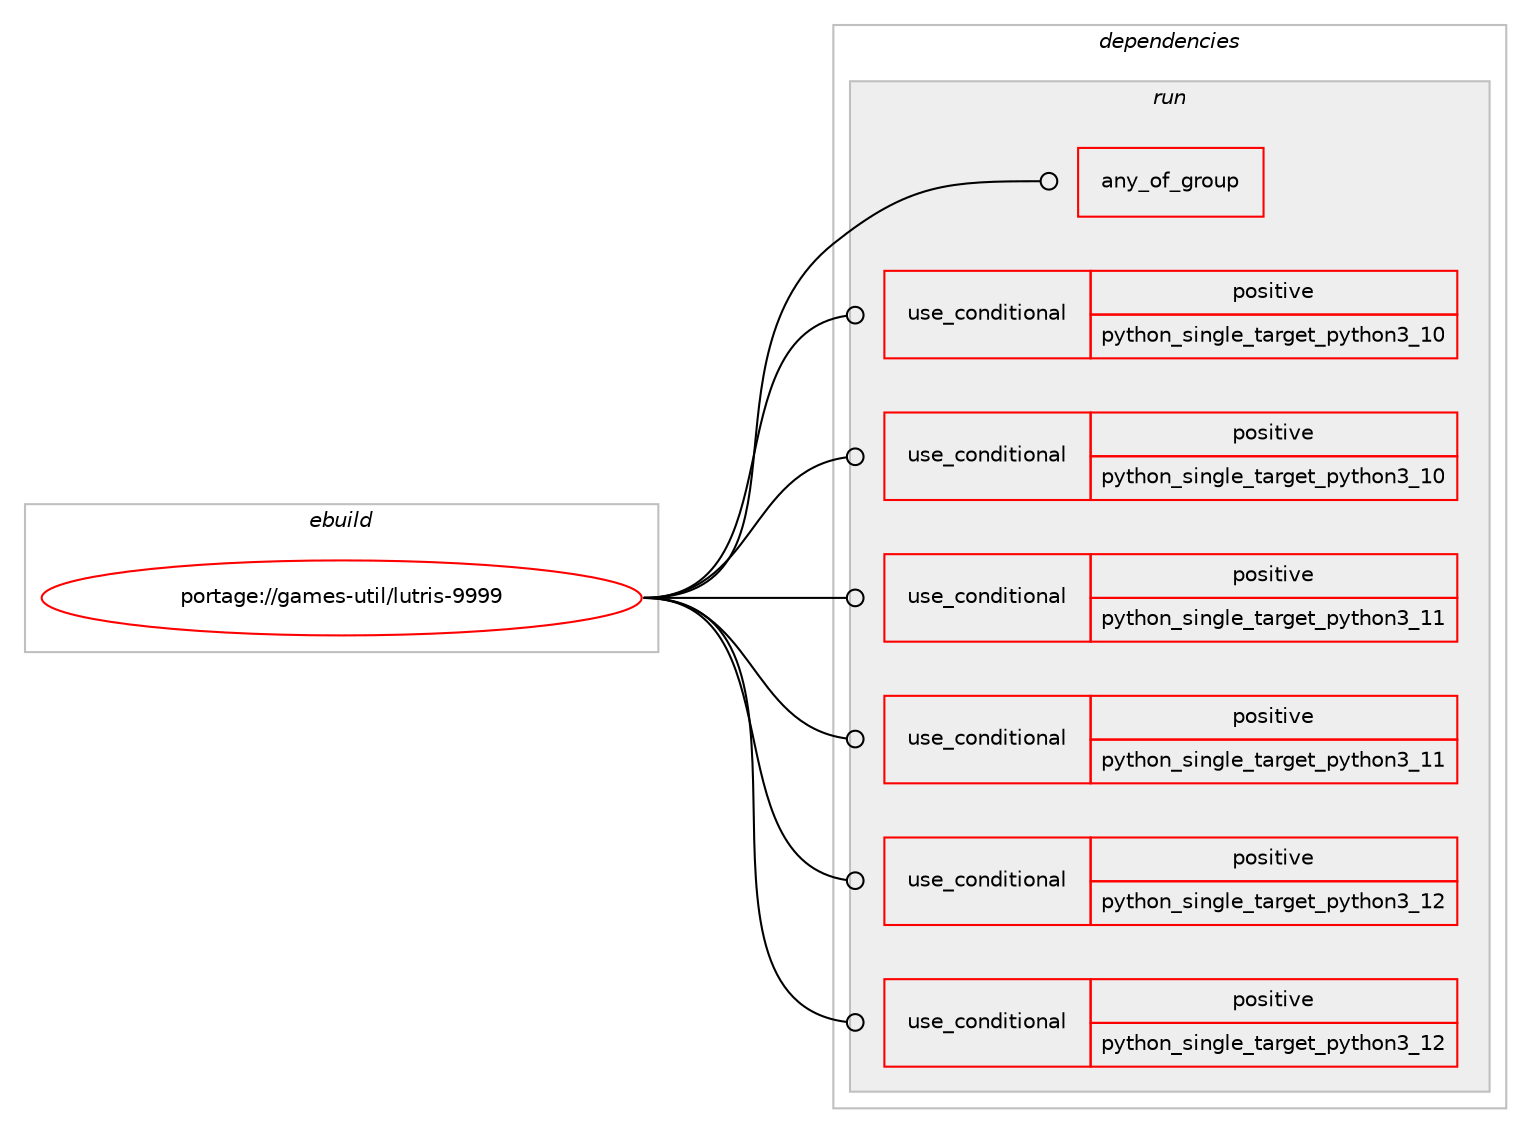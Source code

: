 digraph prolog {

# *************
# Graph options
# *************

newrank=true;
concentrate=true;
compound=true;
graph [rankdir=LR,fontname=Helvetica,fontsize=10,ranksep=1.5];#, ranksep=2.5, nodesep=0.2];
edge  [arrowhead=vee];
node  [fontname=Helvetica,fontsize=10];

# **********
# The ebuild
# **********

subgraph cluster_leftcol {
color=gray;
rank=same;
label=<<i>ebuild</i>>;
id [label="portage://games-util/lutris-9999", color=red, width=4, href="../games-util/lutris-9999.svg"];
}

# ****************
# The dependencies
# ****************

subgraph cluster_midcol {
color=gray;
label=<<i>dependencies</i>>;
subgraph cluster_compile {
fillcolor="#eeeeee";
style=filled;
label=<<i>compile</i>>;
}
subgraph cluster_compileandrun {
fillcolor="#eeeeee";
style=filled;
label=<<i>compile and run</i>>;
}
subgraph cluster_run {
fillcolor="#eeeeee";
style=filled;
label=<<i>run</i>>;
subgraph any1359 {
dependency117196 [label=<<TABLE BORDER="0" CELLBORDER="1" CELLSPACING="0" CELLPADDING="4"><TR><TD CELLPADDING="10">any_of_group</TD></TR></TABLE>>, shape=none, color=red];# *** BEGIN UNKNOWN DEPENDENCY TYPE (TODO) ***
# dependency117196 -> package_dependency(portage://games-util/lutris-9999,run,no,net-libs,webkit-gtk,none,[,,],[slot(4)],[use(enable(introspection),none)])
# *** END UNKNOWN DEPENDENCY TYPE (TODO) ***

# *** BEGIN UNKNOWN DEPENDENCY TYPE (TODO) ***
# dependency117196 -> package_dependency(portage://games-util/lutris-9999,run,no,net-libs,webkit-gtk,none,[,,],[slot(4.1)],[use(enable(introspection),none)])
# *** END UNKNOWN DEPENDENCY TYPE (TODO) ***

}
id:e -> dependency117196:w [weight=20,style="solid",arrowhead="odot"];
subgraph cond63555 {
dependency117197 [label=<<TABLE BORDER="0" CELLBORDER="1" CELLSPACING="0" CELLPADDING="4"><TR><TD ROWSPAN="3" CELLPADDING="10">use_conditional</TD></TR><TR><TD>positive</TD></TR><TR><TD>python_single_target_python3_10</TD></TR></TABLE>>, shape=none, color=red];
# *** BEGIN UNKNOWN DEPENDENCY TYPE (TODO) ***
# dependency117197 -> package_dependency(portage://games-util/lutris-9999,run,no,dev-lang,python,none,[,,],[slot(3.10)],[use(enable(sqlite),none),use(enable(threads),positive)])
# *** END UNKNOWN DEPENDENCY TYPE (TODO) ***

}
id:e -> dependency117197:w [weight=20,style="solid",arrowhead="odot"];
subgraph cond63556 {
dependency117198 [label=<<TABLE BORDER="0" CELLBORDER="1" CELLSPACING="0" CELLPADDING="4"><TR><TD ROWSPAN="3" CELLPADDING="10">use_conditional</TD></TR><TR><TD>positive</TD></TR><TR><TD>python_single_target_python3_10</TD></TR></TABLE>>, shape=none, color=red];
# *** BEGIN UNKNOWN DEPENDENCY TYPE (TODO) ***
# dependency117198 -> package_dependency(portage://games-util/lutris-9999,run,no,dev-python,certifi,none,[,,],[],[use(enable(python_targets_python3_10),negative)])
# *** END UNKNOWN DEPENDENCY TYPE (TODO) ***

# *** BEGIN UNKNOWN DEPENDENCY TYPE (TODO) ***
# dependency117198 -> package_dependency(portage://games-util/lutris-9999,run,no,dev-python,dbus-python,none,[,,],[],[use(enable(python_targets_python3_10),negative)])
# *** END UNKNOWN DEPENDENCY TYPE (TODO) ***

# *** BEGIN UNKNOWN DEPENDENCY TYPE (TODO) ***
# dependency117198 -> package_dependency(portage://games-util/lutris-9999,run,no,dev-python,distro,none,[,,],[],[use(enable(python_targets_python3_10),negative)])
# *** END UNKNOWN DEPENDENCY TYPE (TODO) ***

# *** BEGIN UNKNOWN DEPENDENCY TYPE (TODO) ***
# dependency117198 -> package_dependency(portage://games-util/lutris-9999,run,no,dev-python,evdev,none,[,,],[],[use(enable(python_targets_python3_10),negative)])
# *** END UNKNOWN DEPENDENCY TYPE (TODO) ***

# *** BEGIN UNKNOWN DEPENDENCY TYPE (TODO) ***
# dependency117198 -> package_dependency(portage://games-util/lutris-9999,run,no,dev-python,lxml,none,[,,],[],[use(enable(python_targets_python3_10),negative)])
# *** END UNKNOWN DEPENDENCY TYPE (TODO) ***

# *** BEGIN UNKNOWN DEPENDENCY TYPE (TODO) ***
# dependency117198 -> package_dependency(portage://games-util/lutris-9999,run,no,dev-python,pillow,none,[,,],[],[use(enable(python_targets_python3_10),negative)])
# *** END UNKNOWN DEPENDENCY TYPE (TODO) ***

# *** BEGIN UNKNOWN DEPENDENCY TYPE (TODO) ***
# dependency117198 -> package_dependency(portage://games-util/lutris-9999,run,no,dev-python,pygobject,none,[,,],[slot(3)],[use(enable(cairo),none),use(enable(python_targets_python3_10),negative)])
# *** END UNKNOWN DEPENDENCY TYPE (TODO) ***

# *** BEGIN UNKNOWN DEPENDENCY TYPE (TODO) ***
# dependency117198 -> package_dependency(portage://games-util/lutris-9999,run,no,dev-python,pypresence,none,[,,],[],[use(enable(python_targets_python3_10),negative)])
# *** END UNKNOWN DEPENDENCY TYPE (TODO) ***

# *** BEGIN UNKNOWN DEPENDENCY TYPE (TODO) ***
# dependency117198 -> package_dependency(portage://games-util/lutris-9999,run,no,dev-python,pyyaml,none,[,,],[],[use(enable(python_targets_python3_10),negative)])
# *** END UNKNOWN DEPENDENCY TYPE (TODO) ***

# *** BEGIN UNKNOWN DEPENDENCY TYPE (TODO) ***
# dependency117198 -> package_dependency(portage://games-util/lutris-9999,run,no,dev-python,requests,none,[,,],[],[use(enable(python_targets_python3_10),negative)])
# *** END UNKNOWN DEPENDENCY TYPE (TODO) ***

# *** BEGIN UNKNOWN DEPENDENCY TYPE (TODO) ***
# dependency117198 -> package_dependency(portage://games-util/lutris-9999,run,no,dev-python,protobuf-python,none,[,,],[],[use(enable(python_targets_python3_10),negative)])
# *** END UNKNOWN DEPENDENCY TYPE (TODO) ***

# *** BEGIN UNKNOWN DEPENDENCY TYPE (TODO) ***
# dependency117198 -> package_dependency(portage://games-util/lutris-9999,run,no,dev-python,moddb,none,[,,],[],[use(enable(python_targets_python3_10),negative)])
# *** END UNKNOWN DEPENDENCY TYPE (TODO) ***

}
id:e -> dependency117198:w [weight=20,style="solid",arrowhead="odot"];
subgraph cond63557 {
dependency117199 [label=<<TABLE BORDER="0" CELLBORDER="1" CELLSPACING="0" CELLPADDING="4"><TR><TD ROWSPAN="3" CELLPADDING="10">use_conditional</TD></TR><TR><TD>positive</TD></TR><TR><TD>python_single_target_python3_11</TD></TR></TABLE>>, shape=none, color=red];
# *** BEGIN UNKNOWN DEPENDENCY TYPE (TODO) ***
# dependency117199 -> package_dependency(portage://games-util/lutris-9999,run,no,dev-lang,python,none,[,,],[slot(3.11)],[use(enable(sqlite),none),use(enable(threads),positive)])
# *** END UNKNOWN DEPENDENCY TYPE (TODO) ***

}
id:e -> dependency117199:w [weight=20,style="solid",arrowhead="odot"];
subgraph cond63558 {
dependency117200 [label=<<TABLE BORDER="0" CELLBORDER="1" CELLSPACING="0" CELLPADDING="4"><TR><TD ROWSPAN="3" CELLPADDING="10">use_conditional</TD></TR><TR><TD>positive</TD></TR><TR><TD>python_single_target_python3_11</TD></TR></TABLE>>, shape=none, color=red];
# *** BEGIN UNKNOWN DEPENDENCY TYPE (TODO) ***
# dependency117200 -> package_dependency(portage://games-util/lutris-9999,run,no,dev-python,certifi,none,[,,],[],[use(enable(python_targets_python3_11),negative)])
# *** END UNKNOWN DEPENDENCY TYPE (TODO) ***

# *** BEGIN UNKNOWN DEPENDENCY TYPE (TODO) ***
# dependency117200 -> package_dependency(portage://games-util/lutris-9999,run,no,dev-python,dbus-python,none,[,,],[],[use(enable(python_targets_python3_11),negative)])
# *** END UNKNOWN DEPENDENCY TYPE (TODO) ***

# *** BEGIN UNKNOWN DEPENDENCY TYPE (TODO) ***
# dependency117200 -> package_dependency(portage://games-util/lutris-9999,run,no,dev-python,distro,none,[,,],[],[use(enable(python_targets_python3_11),negative)])
# *** END UNKNOWN DEPENDENCY TYPE (TODO) ***

# *** BEGIN UNKNOWN DEPENDENCY TYPE (TODO) ***
# dependency117200 -> package_dependency(portage://games-util/lutris-9999,run,no,dev-python,evdev,none,[,,],[],[use(enable(python_targets_python3_11),negative)])
# *** END UNKNOWN DEPENDENCY TYPE (TODO) ***

# *** BEGIN UNKNOWN DEPENDENCY TYPE (TODO) ***
# dependency117200 -> package_dependency(portage://games-util/lutris-9999,run,no,dev-python,lxml,none,[,,],[],[use(enable(python_targets_python3_11),negative)])
# *** END UNKNOWN DEPENDENCY TYPE (TODO) ***

# *** BEGIN UNKNOWN DEPENDENCY TYPE (TODO) ***
# dependency117200 -> package_dependency(portage://games-util/lutris-9999,run,no,dev-python,pillow,none,[,,],[],[use(enable(python_targets_python3_11),negative)])
# *** END UNKNOWN DEPENDENCY TYPE (TODO) ***

# *** BEGIN UNKNOWN DEPENDENCY TYPE (TODO) ***
# dependency117200 -> package_dependency(portage://games-util/lutris-9999,run,no,dev-python,pygobject,none,[,,],[slot(3)],[use(enable(cairo),none),use(enable(python_targets_python3_11),negative)])
# *** END UNKNOWN DEPENDENCY TYPE (TODO) ***

# *** BEGIN UNKNOWN DEPENDENCY TYPE (TODO) ***
# dependency117200 -> package_dependency(portage://games-util/lutris-9999,run,no,dev-python,pypresence,none,[,,],[],[use(enable(python_targets_python3_11),negative)])
# *** END UNKNOWN DEPENDENCY TYPE (TODO) ***

# *** BEGIN UNKNOWN DEPENDENCY TYPE (TODO) ***
# dependency117200 -> package_dependency(portage://games-util/lutris-9999,run,no,dev-python,pyyaml,none,[,,],[],[use(enable(python_targets_python3_11),negative)])
# *** END UNKNOWN DEPENDENCY TYPE (TODO) ***

# *** BEGIN UNKNOWN DEPENDENCY TYPE (TODO) ***
# dependency117200 -> package_dependency(portage://games-util/lutris-9999,run,no,dev-python,requests,none,[,,],[],[use(enable(python_targets_python3_11),negative)])
# *** END UNKNOWN DEPENDENCY TYPE (TODO) ***

# *** BEGIN UNKNOWN DEPENDENCY TYPE (TODO) ***
# dependency117200 -> package_dependency(portage://games-util/lutris-9999,run,no,dev-python,protobuf-python,none,[,,],[],[use(enable(python_targets_python3_11),negative)])
# *** END UNKNOWN DEPENDENCY TYPE (TODO) ***

# *** BEGIN UNKNOWN DEPENDENCY TYPE (TODO) ***
# dependency117200 -> package_dependency(portage://games-util/lutris-9999,run,no,dev-python,moddb,none,[,,],[],[use(enable(python_targets_python3_11),negative)])
# *** END UNKNOWN DEPENDENCY TYPE (TODO) ***

}
id:e -> dependency117200:w [weight=20,style="solid",arrowhead="odot"];
subgraph cond63559 {
dependency117201 [label=<<TABLE BORDER="0" CELLBORDER="1" CELLSPACING="0" CELLPADDING="4"><TR><TD ROWSPAN="3" CELLPADDING="10">use_conditional</TD></TR><TR><TD>positive</TD></TR><TR><TD>python_single_target_python3_12</TD></TR></TABLE>>, shape=none, color=red];
# *** BEGIN UNKNOWN DEPENDENCY TYPE (TODO) ***
# dependency117201 -> package_dependency(portage://games-util/lutris-9999,run,no,dev-lang,python,none,[,,],[slot(3.12)],[use(enable(sqlite),none),use(enable(threads),positive)])
# *** END UNKNOWN DEPENDENCY TYPE (TODO) ***

}
id:e -> dependency117201:w [weight=20,style="solid",arrowhead="odot"];
subgraph cond63560 {
dependency117202 [label=<<TABLE BORDER="0" CELLBORDER="1" CELLSPACING="0" CELLPADDING="4"><TR><TD ROWSPAN="3" CELLPADDING="10">use_conditional</TD></TR><TR><TD>positive</TD></TR><TR><TD>python_single_target_python3_12</TD></TR></TABLE>>, shape=none, color=red];
# *** BEGIN UNKNOWN DEPENDENCY TYPE (TODO) ***
# dependency117202 -> package_dependency(portage://games-util/lutris-9999,run,no,dev-python,certifi,none,[,,],[],[use(enable(python_targets_python3_12),negative)])
# *** END UNKNOWN DEPENDENCY TYPE (TODO) ***

# *** BEGIN UNKNOWN DEPENDENCY TYPE (TODO) ***
# dependency117202 -> package_dependency(portage://games-util/lutris-9999,run,no,dev-python,dbus-python,none,[,,],[],[use(enable(python_targets_python3_12),negative)])
# *** END UNKNOWN DEPENDENCY TYPE (TODO) ***

# *** BEGIN UNKNOWN DEPENDENCY TYPE (TODO) ***
# dependency117202 -> package_dependency(portage://games-util/lutris-9999,run,no,dev-python,distro,none,[,,],[],[use(enable(python_targets_python3_12),negative)])
# *** END UNKNOWN DEPENDENCY TYPE (TODO) ***

# *** BEGIN UNKNOWN DEPENDENCY TYPE (TODO) ***
# dependency117202 -> package_dependency(portage://games-util/lutris-9999,run,no,dev-python,evdev,none,[,,],[],[use(enable(python_targets_python3_12),negative)])
# *** END UNKNOWN DEPENDENCY TYPE (TODO) ***

# *** BEGIN UNKNOWN DEPENDENCY TYPE (TODO) ***
# dependency117202 -> package_dependency(portage://games-util/lutris-9999,run,no,dev-python,lxml,none,[,,],[],[use(enable(python_targets_python3_12),negative)])
# *** END UNKNOWN DEPENDENCY TYPE (TODO) ***

# *** BEGIN UNKNOWN DEPENDENCY TYPE (TODO) ***
# dependency117202 -> package_dependency(portage://games-util/lutris-9999,run,no,dev-python,pillow,none,[,,],[],[use(enable(python_targets_python3_12),negative)])
# *** END UNKNOWN DEPENDENCY TYPE (TODO) ***

# *** BEGIN UNKNOWN DEPENDENCY TYPE (TODO) ***
# dependency117202 -> package_dependency(portage://games-util/lutris-9999,run,no,dev-python,pygobject,none,[,,],[slot(3)],[use(enable(cairo),none),use(enable(python_targets_python3_12),negative)])
# *** END UNKNOWN DEPENDENCY TYPE (TODO) ***

# *** BEGIN UNKNOWN DEPENDENCY TYPE (TODO) ***
# dependency117202 -> package_dependency(portage://games-util/lutris-9999,run,no,dev-python,pypresence,none,[,,],[],[use(enable(python_targets_python3_12),negative)])
# *** END UNKNOWN DEPENDENCY TYPE (TODO) ***

# *** BEGIN UNKNOWN DEPENDENCY TYPE (TODO) ***
# dependency117202 -> package_dependency(portage://games-util/lutris-9999,run,no,dev-python,pyyaml,none,[,,],[],[use(enable(python_targets_python3_12),negative)])
# *** END UNKNOWN DEPENDENCY TYPE (TODO) ***

# *** BEGIN UNKNOWN DEPENDENCY TYPE (TODO) ***
# dependency117202 -> package_dependency(portage://games-util/lutris-9999,run,no,dev-python,requests,none,[,,],[],[use(enable(python_targets_python3_12),negative)])
# *** END UNKNOWN DEPENDENCY TYPE (TODO) ***

# *** BEGIN UNKNOWN DEPENDENCY TYPE (TODO) ***
# dependency117202 -> package_dependency(portage://games-util/lutris-9999,run,no,dev-python,protobuf-python,none,[,,],[],[use(enable(python_targets_python3_12),negative)])
# *** END UNKNOWN DEPENDENCY TYPE (TODO) ***

# *** BEGIN UNKNOWN DEPENDENCY TYPE (TODO) ***
# dependency117202 -> package_dependency(portage://games-util/lutris-9999,run,no,dev-python,moddb,none,[,,],[],[use(enable(python_targets_python3_12),negative)])
# *** END UNKNOWN DEPENDENCY TYPE (TODO) ***

}
id:e -> dependency117202:w [weight=20,style="solid",arrowhead="odot"];
# *** BEGIN UNKNOWN DEPENDENCY TYPE (TODO) ***
# id -> package_dependency(portage://games-util/lutris-9999,run,no,app-arch,cabextract,none,[,,],[],[])
# *** END UNKNOWN DEPENDENCY TYPE (TODO) ***

# *** BEGIN UNKNOWN DEPENDENCY TYPE (TODO) ***
# id -> package_dependency(portage://games-util/lutris-9999,run,no,app-arch,p7zip,none,[,,],[],[])
# *** END UNKNOWN DEPENDENCY TYPE (TODO) ***

# *** BEGIN UNKNOWN DEPENDENCY TYPE (TODO) ***
# id -> package_dependency(portage://games-util/lutris-9999,run,no,app-arch,unzip,none,[,,],[],[])
# *** END UNKNOWN DEPENDENCY TYPE (TODO) ***

# *** BEGIN UNKNOWN DEPENDENCY TYPE (TODO) ***
# id -> package_dependency(portage://games-util/lutris-9999,run,no,media-sound,fluid-soundfont,none,[,,],[],[])
# *** END UNKNOWN DEPENDENCY TYPE (TODO) ***

# *** BEGIN UNKNOWN DEPENDENCY TYPE (TODO) ***
# id -> package_dependency(portage://games-util/lutris-9999,run,no,sys-apps,xdg-desktop-portal,none,[,,],[],[])
# *** END UNKNOWN DEPENDENCY TYPE (TODO) ***

# *** BEGIN UNKNOWN DEPENDENCY TYPE (TODO) ***
# id -> package_dependency(portage://games-util/lutris-9999,run,no,x11-apps,mesa-progs,none,[,,],[],[])
# *** END UNKNOWN DEPENDENCY TYPE (TODO) ***

# *** BEGIN UNKNOWN DEPENDENCY TYPE (TODO) ***
# id -> package_dependency(portage://games-util/lutris-9999,run,no,x11-apps,xgamma,none,[,,],[],[])
# *** END UNKNOWN DEPENDENCY TYPE (TODO) ***

# *** BEGIN UNKNOWN DEPENDENCY TYPE (TODO) ***
# id -> package_dependency(portage://games-util/lutris-9999,run,no,x11-apps,xrandr,none,[,,],[],[])
# *** END UNKNOWN DEPENDENCY TYPE (TODO) ***

# *** BEGIN UNKNOWN DEPENDENCY TYPE (TODO) ***
# id -> package_dependency(portage://games-util/lutris-9999,run,no,x11-libs,gdk-pixbuf,none,[,,],[],[use(enable(jpeg),none)])
# *** END UNKNOWN DEPENDENCY TYPE (TODO) ***

# *** BEGIN UNKNOWN DEPENDENCY TYPE (TODO) ***
# id -> package_dependency(portage://games-util/lutris-9999,run,no,x11-libs,gtk+,none,[,,],[slot(3)],[use(enable(introspection),none)])
# *** END UNKNOWN DEPENDENCY TYPE (TODO) ***

}
}

# **************
# The candidates
# **************

subgraph cluster_choices {
rank=same;
color=gray;
label=<<i>candidates</i>>;

}

}
